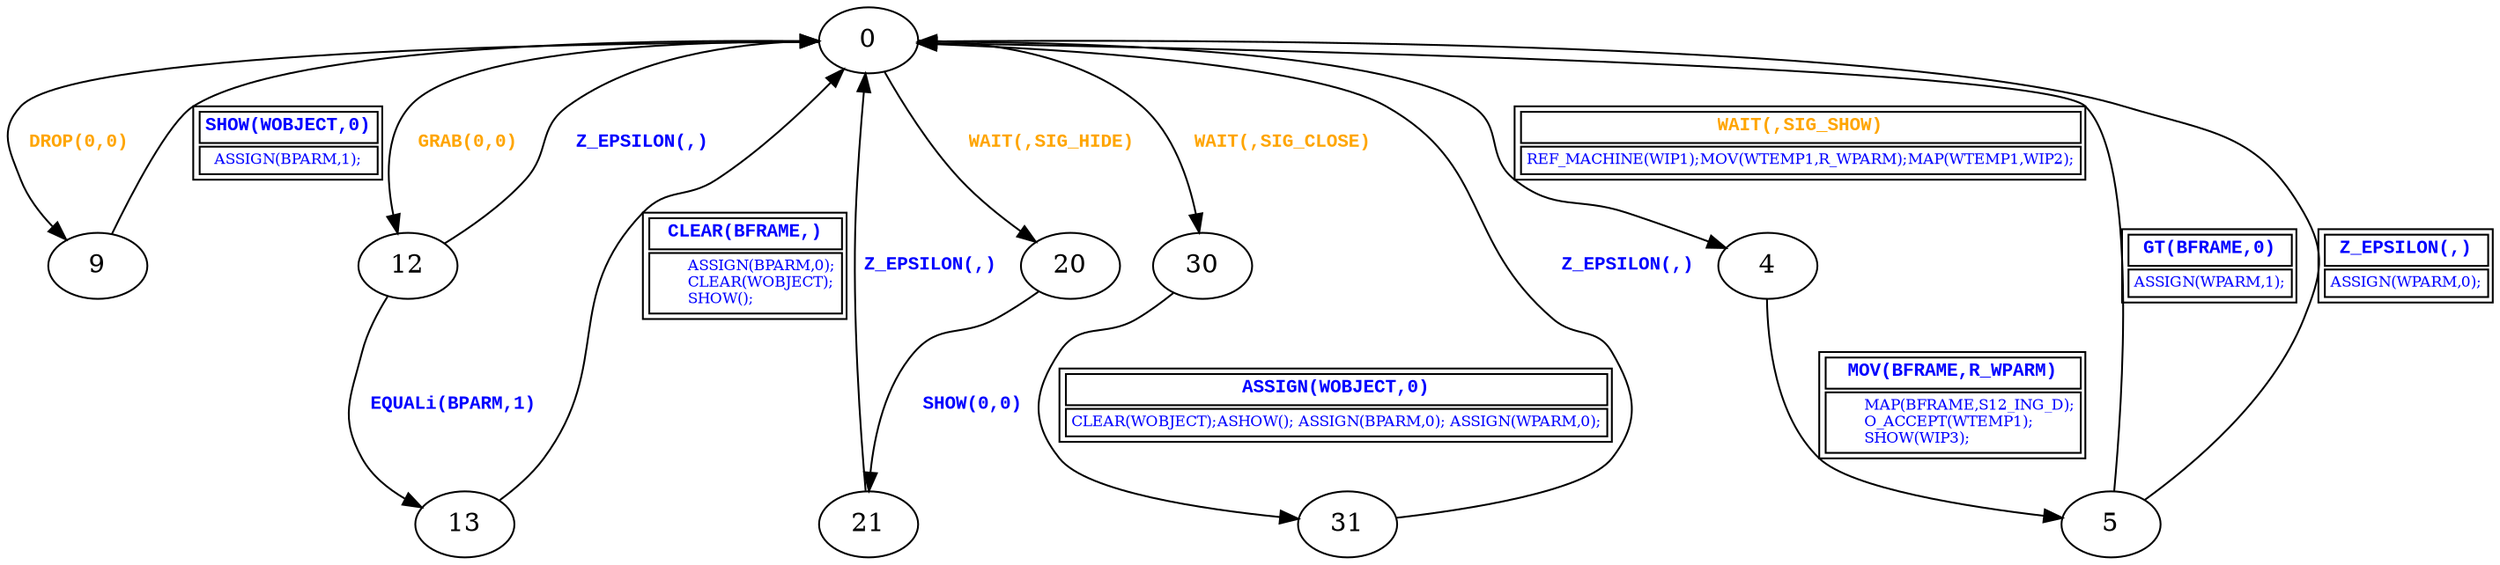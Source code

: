 digraph {
 node [shape=oval];
"0" -> "9"[fontcolor=orange, label=< <table border="0"><tr><td><font face="Courier New" point-size="10"><b>DROP(0,0)<br align="left"/></b></font></td></tr>
</table>>];
"0" -> "12"[fontcolor=orange, label=< <table border="0"><tr><td><font face="Courier New" point-size="10"><b>GRAB(0,0)<br align="left"/></b></font></td></tr>
</table>>];
"0" -> "4"[fontcolor=orange, label=< <table border="1"><tr><td><font face="Courier New" point-size="10"><b>WAIT(,SIG_SHOW)<br align="left"/></b></font></td></tr>
<tr><td><font point-size="8" color ="blue">REF_MACHINE(WIP1);MOV(WTEMP1,R_WPARM);MAP(WTEMP1,WIP2);<br align="left"/></font></td></tr></table>>];
"0" -> "20"[fontcolor=orange, label=< <table border="0"><tr><td><font face="Courier New" point-size="10"><b>WAIT(,SIG_HIDE)<br align="left"/></b></font></td></tr>
</table>>];
"0" -> "30"[fontcolor=orange, label=< <table border="0"><tr><td><font face="Courier New" point-size="10"><b>WAIT(,SIG_CLOSE)<br align="left"/></b></font></td></tr>
</table>>];
"12" -> "13"[fontcolor=blue, label=< <table border="0"><tr><td><font face="Courier New" point-size="10"><b>EQUALi(BPARM,1)<br align="left"/></b></font></td></tr>
</table>>];
"12" -> "0"[fontcolor=blue, label=< <table border="0"><tr><td><font face="Courier New" point-size="10"><b>Z_EPSILON(,)<br align="left"/></b></font></td></tr>
</table>>];
"13" -> "0"[fontcolor=blue, label=< <table border="1"><tr><td><font face="Courier New" point-size="10"><b>CLEAR(BFRAME,)<br align="left"/></b></font></td></tr>
<tr><td><font point-size="8" color ="blue">        ASSIGN(BPARM,0);<br align="left"/>        CLEAR(WOBJECT);<br align="left"/>        SHOW();<br align="left"/></font></td></tr></table>>];
"20" -> "21"[fontcolor=blue, label=< <table border="0"><tr><td><font face="Courier New" point-size="10"><b>SHOW(0,0)<br align="left"/></b></font></td></tr>
</table>>];
"21" -> "0"[fontcolor=blue, label=< <table border="0"><tr><td><font face="Courier New" point-size="10"><b>Z_EPSILON(,)<br align="left"/></b></font></td></tr>
</table>>];
"30" -> "31"[fontcolor=blue, label=< <table border="1"><tr><td><font face="Courier New" point-size="10"><b>ASSIGN(WOBJECT,0)<br align="left"/></b></font></td></tr>
<tr><td><font point-size="8" color ="blue">CLEAR(WOBJECT);ASHOW(); ASSIGN(BPARM,0); ASSIGN(WPARM,0);<br align="left"/></font></td></tr></table>>];
"31" -> "0"[fontcolor=blue, label=< <table border="0"><tr><td><font face="Courier New" point-size="10"><b>Z_EPSILON(,)<br align="left"/></b></font></td></tr>
</table>>];
"4" -> "5"[fontcolor=blue, label=< <table border="1"><tr><td><font face="Courier New" point-size="10"><b>MOV(BFRAME,R_WPARM)<br align="left"/></b></font></td></tr>
<tr><td><font point-size="8" color ="blue">        MAP(BFRAME,S12_ING_D);<br align="left"/>        O_ACCEPT(WTEMP1);<br align="left"/>        SHOW(WIP3);<br align="left"/></font></td></tr></table>>];
"5" -> "0"[fontcolor=blue, label=< <table border="1"><tr><td><font face="Courier New" point-size="10"><b>GT(BFRAME,0)<br align="left"/></b></font></td></tr>
<tr><td><font point-size="8" color ="blue">ASSIGN(WPARM,1);<br align="left"/></font></td></tr></table>>];
"5" -> "0"[fontcolor=blue, label=< <table border="1"><tr><td><font face="Courier New" point-size="10"><b>Z_EPSILON(,)<br align="left"/></b></font></td></tr>
<tr><td><font point-size="8" color ="blue">ASSIGN(WPARM,0);<br align="left"/></font></td></tr></table>>];
"9" -> "0"[fontcolor=blue, label=< <table border="1"><tr><td><font face="Courier New" point-size="10"><b>SHOW(WOBJECT,0)<br align="left"/></b></font></td></tr>
<tr><td><font point-size="8" color ="blue">ASSIGN(BPARM,1);<br align="left"/></font></td></tr></table>>];
}
